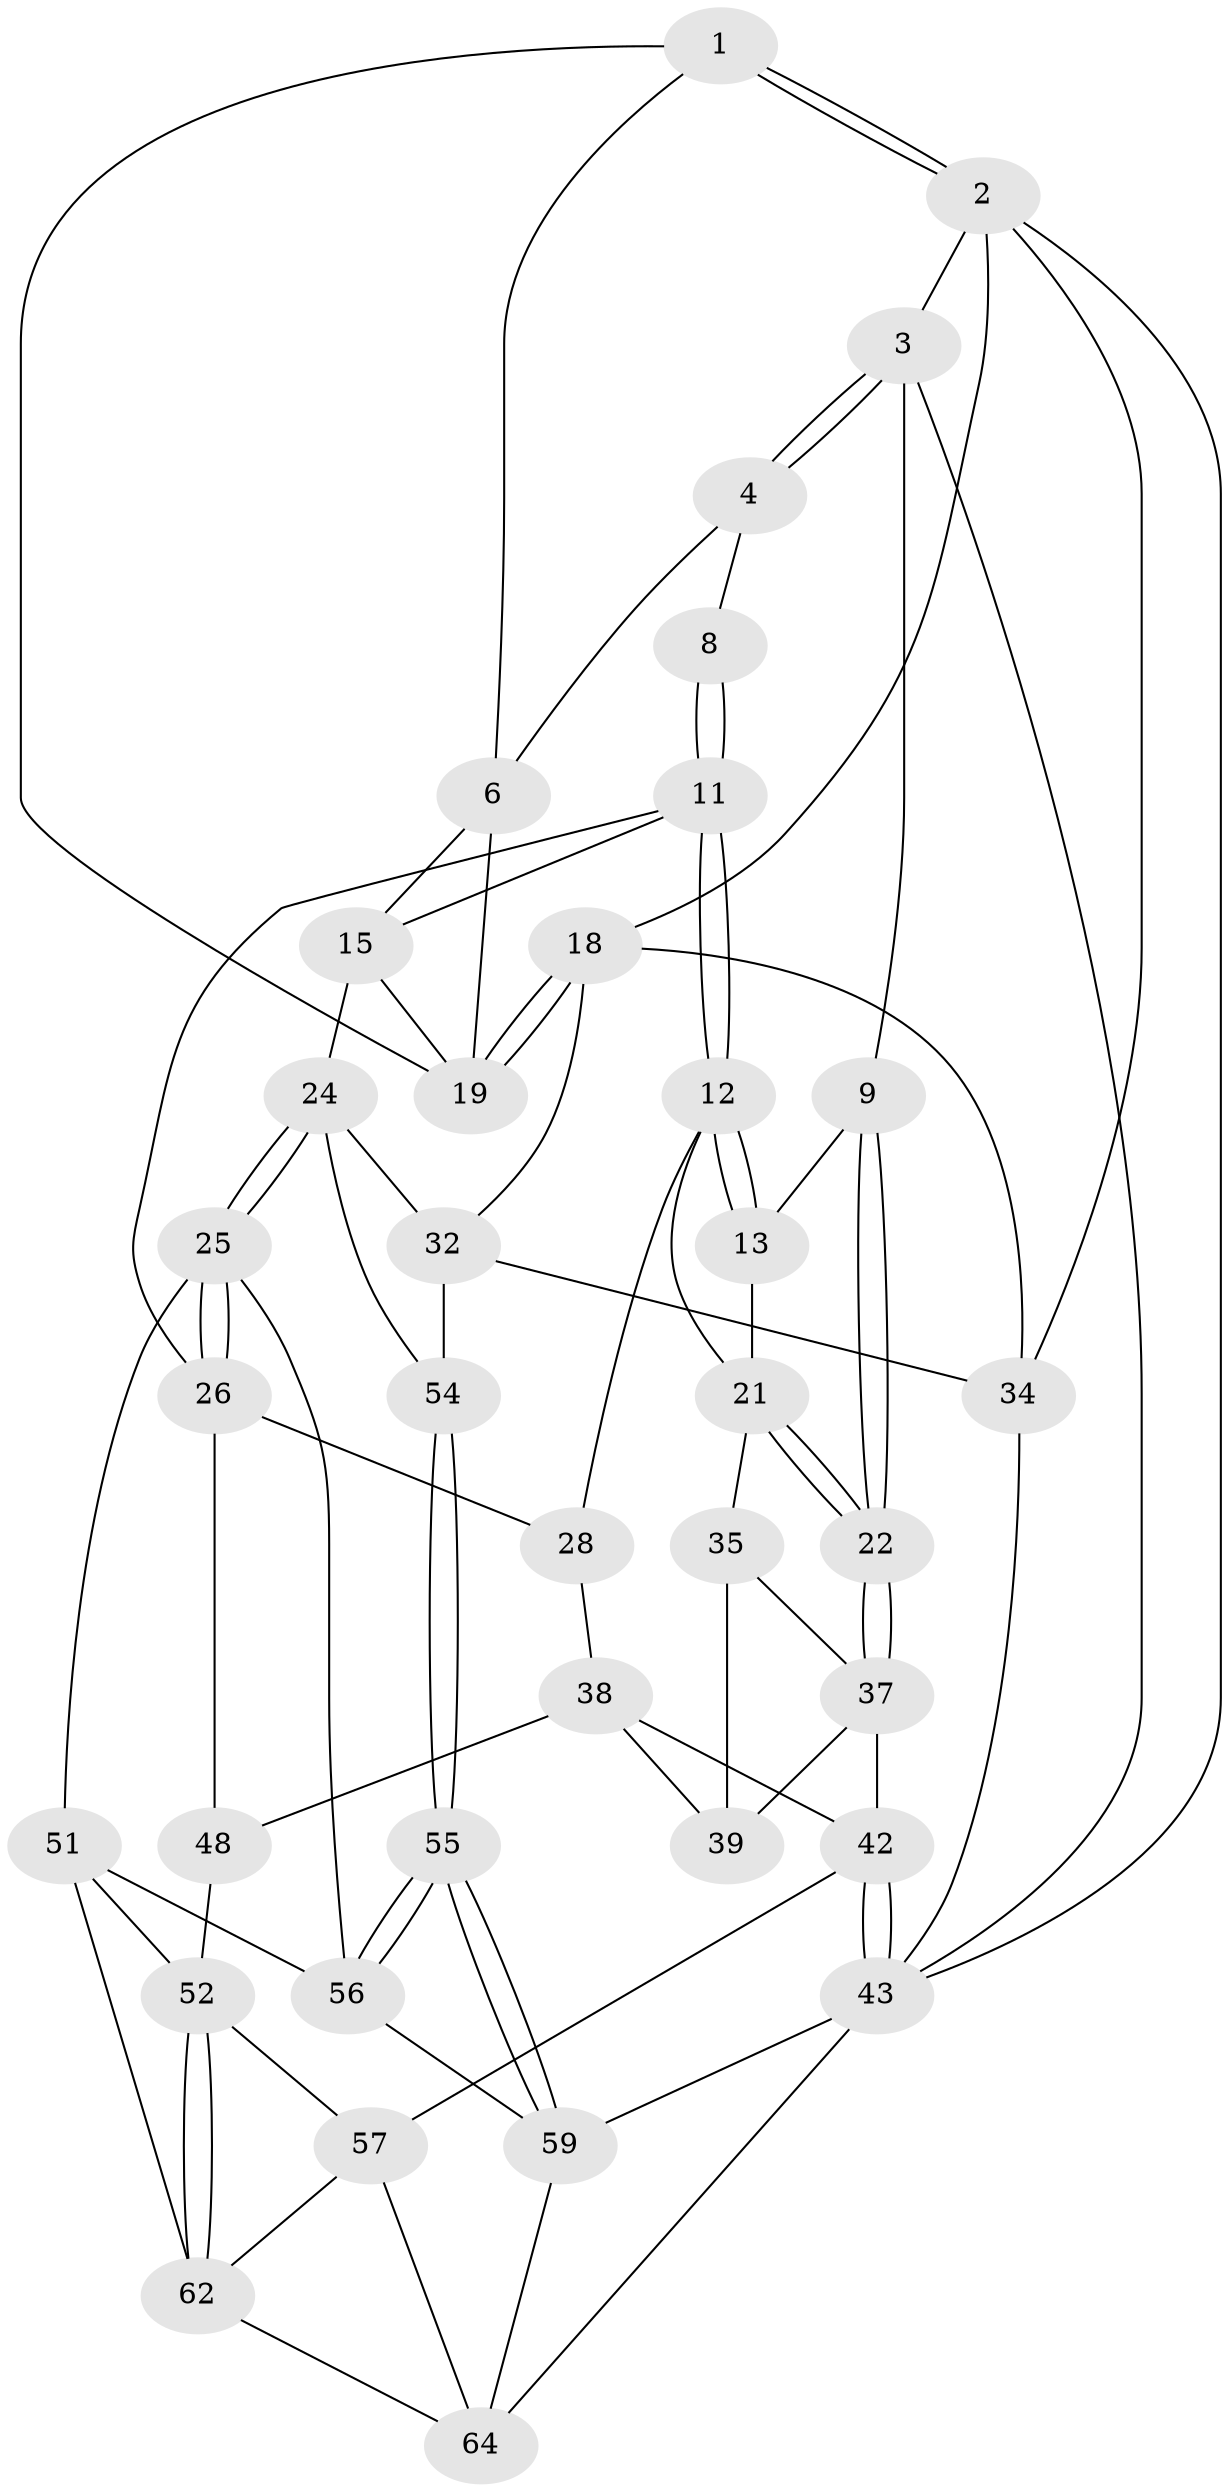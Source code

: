 // original degree distribution, {3: 0.045454545454545456, 6: 0.25757575757575757, 5: 0.4393939393939394, 4: 0.25757575757575757}
// Generated by graph-tools (version 1.1) at 2025/11/02/27/25 16:11:52]
// undirected, 37 vertices, 85 edges
graph export_dot {
graph [start="1"]
  node [color=gray90,style=filled];
  1 [pos="+0.7218636471558365+0",super="+5"];
  2 [pos="+1+0",super="+17"];
  3 [pos="+0+0"];
  4 [pos="+0.4979808980313427+0",super="+7"];
  6 [pos="+0.45616267061379023+0.2936714423138249",super="+14"];
  8 [pos="+0.3391215186652161+0.17718255115921624"];
  9 [pos="+0+0",super="+10"];
  11 [pos="+0.23921880330479303+0.4454763421246207",super="+16"];
  12 [pos="+0.20476334283053732+0.45633730558468977",super="+29"];
  13 [pos="+0.12701582375054304+0.3873304015708896"];
  15 [pos="+0.411162669935834+0.4496471512933082",super="+23"];
  18 [pos="+0.7627782466437312+0.419361949551289",super="+31"];
  19 [pos="+0.7490765494833628+0.40983246335950374",super="+20"];
  21 [pos="+0+0.4178341801866725",super="+30"];
  22 [pos="+0+0.41764259917815455"];
  24 [pos="+0.5327406458150845+0.7067633220886812",super="+33"];
  25 [pos="+0.5062639490790386+0.7244645543105774",super="+50"];
  26 [pos="+0.3642197171235354+0.69272226374622",super="+27"];
  28 [pos="+0.22725089424201156+0.6441860832491024"];
  32 [pos="+0.7617088802279369+0.5316014220932035",super="+45"];
  34 [pos="+1+0.6124725853887991",super="+44"];
  35 [pos="+0.0813167907194971+0.579221473226786",super="+36"];
  37 [pos="+0+0.6167503456894114",super="+41"];
  38 [pos="+0.11257831980314102+0.6969720043693572",super="+46"];
  39 [pos="+0.09263525405116188+0.6727350711505597",super="+40"];
  42 [pos="+0+0.8294183959222239",super="+47"];
  43 [pos="+0+1",super="+49"];
  48 [pos="+0.24690003029822985+0.8094494003743112"];
  51 [pos="+0.4760362158136359+0.8529099205728345",super="+61"];
  52 [pos="+0.3538545543443517+0.9030910413473405",super="+53"];
  54 [pos="+0.8089865695631784+0.8654863616328183"];
  55 [pos="+0.79485041074045+0.9948891327247225"];
  56 [pos="+0.598025442806394+0.9266233795338713",super="+60"];
  57 [pos="+0.17472948580423586+0.9297767920776382",super="+58"];
  59 [pos="+0.8738011752507319+1",super="+66"];
  62 [pos="+0.33964306753658213+0.9801157952856138",super="+63"];
  64 [pos="+0.36305072005781064+1",super="+65"];
  1 -- 2;
  1 -- 2;
  1 -- 19;
  1 -- 6;
  2 -- 3;
  2 -- 18;
  2 -- 34;
  2 -- 43;
  3 -- 4;
  3 -- 4;
  3 -- 9;
  3 -- 43;
  4 -- 8;
  4 -- 6;
  6 -- 15;
  6 -- 19;
  8 -- 11;
  8 -- 11;
  9 -- 22;
  9 -- 22;
  9 -- 13;
  11 -- 12;
  11 -- 12;
  11 -- 26;
  11 -- 15;
  12 -- 13;
  12 -- 13;
  12 -- 28;
  12 -- 21;
  13 -- 21;
  15 -- 24;
  15 -- 19;
  18 -- 19;
  18 -- 19;
  18 -- 32;
  18 -- 34;
  21 -- 22;
  21 -- 22;
  21 -- 35;
  22 -- 37;
  22 -- 37;
  24 -- 25;
  24 -- 25;
  24 -- 32;
  24 -- 54;
  25 -- 26;
  25 -- 26;
  25 -- 56;
  25 -- 51;
  26 -- 48;
  26 -- 28;
  28 -- 38;
  32 -- 54;
  32 -- 34;
  34 -- 43;
  35 -- 37;
  35 -- 39 [weight=2];
  37 -- 42;
  37 -- 39;
  38 -- 39;
  38 -- 48;
  38 -- 42;
  42 -- 43;
  42 -- 43;
  42 -- 57;
  43 -- 64;
  43 -- 59;
  48 -- 52;
  51 -- 52;
  51 -- 62;
  51 -- 56;
  52 -- 62;
  52 -- 62;
  52 -- 57;
  54 -- 55;
  54 -- 55;
  55 -- 56;
  55 -- 56;
  55 -- 59;
  55 -- 59;
  56 -- 59;
  57 -- 62;
  57 -- 64;
  59 -- 64;
  62 -- 64;
}
